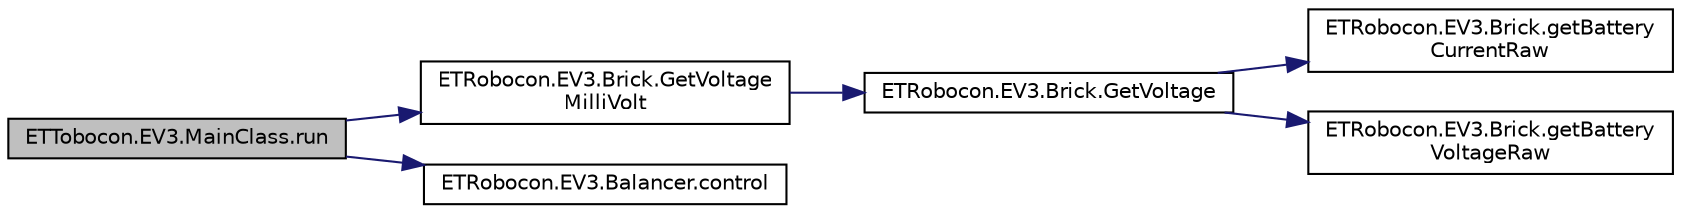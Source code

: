 digraph "ETTobocon.EV3.MainClass.run"
{
  edge [fontname="Helvetica",fontsize="10",labelfontname="Helvetica",labelfontsize="10"];
  node [fontname="Helvetica",fontsize="10",shape=record];
  rankdir="LR";
  Node1 [label="ETTobocon.EV3.MainClass.run",height=0.2,width=0.4,color="black", fillcolor="grey75", style="filled", fontcolor="black"];
  Node1 -> Node2 [color="midnightblue",fontsize="10",style="solid",fontname="Helvetica"];
  Node2 [label="ETRobocon.EV3.Brick.GetVoltage\lMilliVolt",height=0.2,width=0.4,color="black", fillcolor="white", style="filled",URL="$class_e_t_robocon_1_1_e_v3_1_1_brick.html#a04d80e12070f8a1ec2a8a096082c9921",tooltip="バッテリの電源電圧をミリボルト単位で取得する "];
  Node2 -> Node3 [color="midnightblue",fontsize="10",style="solid",fontname="Helvetica"];
  Node3 [label="ETRobocon.EV3.Brick.GetVoltage",height=0.2,width=0.4,color="black", fillcolor="white", style="filled",URL="$class_e_t_robocon_1_1_e_v3_1_1_brick.html#aeb4e4ad0cad9d2ddff25d3b2d94662f6",tooltip="バッテリの電源電圧をボルト単位で取得する "];
  Node3 -> Node4 [color="midnightblue",fontsize="10",style="solid",fontname="Helvetica"];
  Node4 [label="ETRobocon.EV3.Brick.getBattery\lCurrentRaw",height=0.2,width=0.4,color="black", fillcolor="white", style="filled",URL="$class_e_t_robocon_1_1_e_v3_1_1_brick.html#ab786cf5a0f0a4aa06160a5d5acd0298c"];
  Node3 -> Node5 [color="midnightblue",fontsize="10",style="solid",fontname="Helvetica"];
  Node5 [label="ETRobocon.EV3.Brick.getBattery\lVoltageRaw",height=0.2,width=0.4,color="black", fillcolor="white", style="filled",URL="$class_e_t_robocon_1_1_e_v3_1_1_brick.html#ab3dcbc11c957d26bf1294be3c718b276"];
  Node1 -> Node6 [color="midnightblue",fontsize="10",style="solid",fontname="Helvetica"];
  Node6 [label="ETRobocon.EV3.Balancer.control",height=0.2,width=0.4,color="black", fillcolor="white", style="filled",URL="$class_e_t_robocon_1_1_e_v3_1_1_balancer.html#acf892d9ec0d9bc53a4c90ebab5b096fc"];
}
